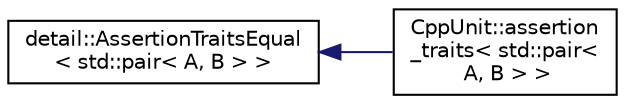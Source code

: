 digraph "Graphical Class Hierarchy"
{
  edge [fontname="Helvetica",fontsize="10",labelfontname="Helvetica",labelfontsize="10"];
  node [fontname="Helvetica",fontsize="10",shape=record];
  rankdir="LR";
  Node1 [label="detail::AssertionTraitsEqual\l\< std::pair\< A, B \> \>",height=0.2,width=0.4,color="black", fillcolor="white", style="filled",URL="$classdetail_1_1AssertionTraitsEqual.html"];
  Node1 -> Node2 [dir="back",color="midnightblue",fontsize="10",style="solid",fontname="Helvetica"];
  Node2 [label="CppUnit::assertion\l_traits\< std::pair\<\l A, B \> \>",height=0.2,width=0.4,color="black", fillcolor="white", style="filled",URL="$classCppUnit_1_1assertion__traits_3_01std_1_1pair_3_01A_00_01B_01_4_01_4.html"];
}
